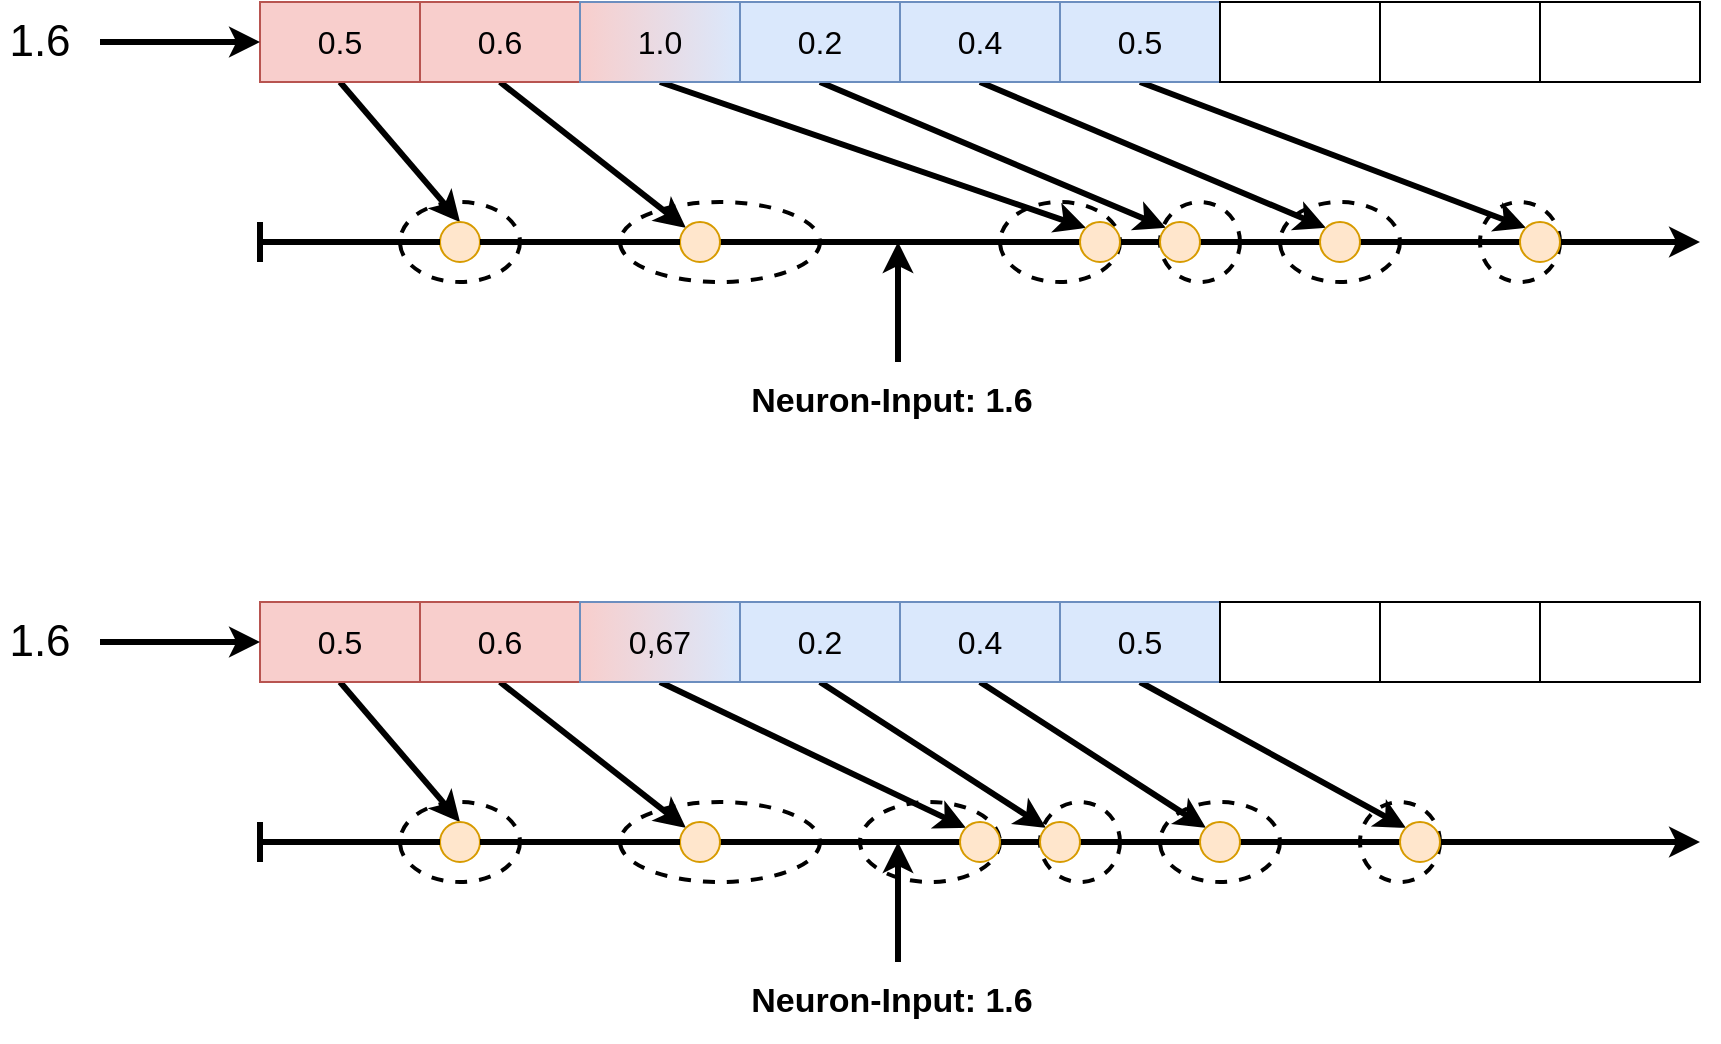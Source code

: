 <mxfile version="14.5.1" type="device"><diagram id="CBslpg_TgrgeNVAzF737" name="Seite-1"><mxGraphModel dx="1929" dy="927" grid="1" gridSize="10" guides="1" tooltips="1" connect="1" arrows="1" fold="1" page="1" pageScale="1" pageWidth="827" pageHeight="1169" math="0" shadow="0"><root><mxCell id="0"/><mxCell id="1" parent="0"/><mxCell id="8isY6Dd4hhjWALLa5Xrs-38" value="" style="ellipse;whiteSpace=wrap;html=1;dashed=1;strokeWidth=2;fillColor=none;" parent="1" vertex="1"><mxGeometry x="220" y="440" width="100" height="40" as="geometry"/></mxCell><mxCell id="8isY6Dd4hhjWALLa5Xrs-39" value="" style="ellipse;whiteSpace=wrap;html=1;dashed=1;strokeWidth=2;fillColor=none;" parent="1" vertex="1"><mxGeometry x="410" y="440" width="60" height="40" as="geometry"/></mxCell><mxCell id="8isY6Dd4hhjWALLa5Xrs-40" value="" style="ellipse;whiteSpace=wrap;html=1;dashed=1;strokeWidth=2;fillColor=none;" parent="1" vertex="1"><mxGeometry x="490" y="440" width="40" height="40" as="geometry"/></mxCell><mxCell id="8isY6Dd4hhjWALLa5Xrs-41" value="" style="ellipse;whiteSpace=wrap;html=1;dashed=1;strokeWidth=2;fillColor=none;" parent="1" vertex="1"><mxGeometry x="550" y="440" width="60" height="40" as="geometry"/></mxCell><mxCell id="8isY6Dd4hhjWALLa5Xrs-42" value="" style="ellipse;whiteSpace=wrap;html=1;dashed=1;strokeWidth=2;fillColor=none;" parent="1" vertex="1"><mxGeometry x="110" y="440" width="60" height="40" as="geometry"/></mxCell><mxCell id="8isY6Dd4hhjWALLa5Xrs-43" style="rounded=0;orthogonalLoop=1;jettySize=auto;html=1;entryX=0.5;entryY=0;entryDx=0;entryDy=0;strokeWidth=3;exitX=0.5;exitY=1;exitDx=0;exitDy=0;" parent="1" source="8isY6Dd4hhjWALLa5Xrs-44" target="8isY6Dd4hhjWALLa5Xrs-58" edge="1"><mxGeometry relative="1" as="geometry"/></mxCell><mxCell id="8isY6Dd4hhjWALLa5Xrs-44" value="0.5" style="rounded=0;whiteSpace=wrap;html=1;fillColor=#f8cecc;strokeColor=#b85450;fontSize=16;" parent="1" vertex="1"><mxGeometry x="40" y="340" width="80" height="40" as="geometry"/></mxCell><mxCell id="8isY6Dd4hhjWALLa5Xrs-45" style="edgeStyle=none;rounded=0;orthogonalLoop=1;jettySize=auto;html=1;entryX=0;entryY=0;entryDx=0;entryDy=0;strokeWidth=3;exitX=0.5;exitY=1;exitDx=0;exitDy=0;" parent="1" source="8isY6Dd4hhjWALLa5Xrs-46" target="8isY6Dd4hhjWALLa5Xrs-60" edge="1"><mxGeometry relative="1" as="geometry"/></mxCell><mxCell id="8isY6Dd4hhjWALLa5Xrs-46" value="0.6" style="rounded=0;whiteSpace=wrap;html=1;fillColor=#f8cecc;strokeColor=#b85450;fontSize=16;" parent="1" vertex="1"><mxGeometry x="120" y="340" width="80" height="40" as="geometry"/></mxCell><mxCell id="8isY6Dd4hhjWALLa5Xrs-47" style="edgeStyle=none;rounded=0;orthogonalLoop=1;jettySize=auto;html=1;entryX=0;entryY=0;entryDx=0;entryDy=0;strokeWidth=3;exitX=0.5;exitY=1;exitDx=0;exitDy=0;" parent="1" source="8isY6Dd4hhjWALLa5Xrs-48" target="8isY6Dd4hhjWALLa5Xrs-62" edge="1"><mxGeometry relative="1" as="geometry"/></mxCell><mxCell id="8isY6Dd4hhjWALLa5Xrs-48" value="1.0" style="rounded=0;whiteSpace=wrap;html=1;fillColor=#dae8fc;strokeColor=#6c8ebf;fontSize=16;gradientColor=#F8CECC;gradientDirection=west;" parent="1" vertex="1"><mxGeometry x="200" y="340" width="80" height="40" as="geometry"/></mxCell><mxCell id="8isY6Dd4hhjWALLa5Xrs-49" style="edgeStyle=none;rounded=0;orthogonalLoop=1;jettySize=auto;html=1;entryX=0;entryY=0;entryDx=0;entryDy=0;strokeWidth=3;exitX=0.5;exitY=1;exitDx=0;exitDy=0;" parent="1" source="8isY6Dd4hhjWALLa5Xrs-50" target="8isY6Dd4hhjWALLa5Xrs-63" edge="1"><mxGeometry relative="1" as="geometry"/></mxCell><mxCell id="8isY6Dd4hhjWALLa5Xrs-50" value="0.2" style="rounded=0;whiteSpace=wrap;html=1;fillColor=#dae8fc;strokeColor=#6c8ebf;fontSize=16;" parent="1" vertex="1"><mxGeometry x="280" y="340" width="80" height="40" as="geometry"/></mxCell><mxCell id="8isY6Dd4hhjWALLa5Xrs-51" style="edgeStyle=none;rounded=0;orthogonalLoop=1;jettySize=auto;html=1;entryX=0;entryY=0;entryDx=0;entryDy=0;strokeWidth=3;exitX=0.5;exitY=1;exitDx=0;exitDy=0;" parent="1" source="8isY6Dd4hhjWALLa5Xrs-52" target="8isY6Dd4hhjWALLa5Xrs-64" edge="1"><mxGeometry relative="1" as="geometry"/></mxCell><mxCell id="8isY6Dd4hhjWALLa5Xrs-52" value="0.4" style="rounded=0;whiteSpace=wrap;html=1;fillColor=#dae8fc;strokeColor=#6c8ebf;fontSize=16;" parent="1" vertex="1"><mxGeometry x="360" y="340" width="80" height="40" as="geometry"/></mxCell><mxCell id="8isY6Dd4hhjWALLa5Xrs-53" value="" style="endArrow=classic;html=1;strokeWidth=3;endFill=1;" parent="1" source="8isY6Dd4hhjWALLa5Xrs-60" edge="1"><mxGeometry width="50" height="50" relative="1" as="geometry"><mxPoint x="40" y="460" as="sourcePoint"/><mxPoint x="760" y="460" as="targetPoint"/><Array as="points"><mxPoint x="730" y="460"/></Array></mxGeometry></mxCell><mxCell id="8isY6Dd4hhjWALLa5Xrs-96" style="edgeStyle=none;rounded=0;orthogonalLoop=1;jettySize=auto;html=1;entryX=0;entryY=0;entryDx=0;entryDy=0;strokeWidth=3;exitX=0.5;exitY=1;exitDx=0;exitDy=0;" parent="1" source="8isY6Dd4hhjWALLa5Xrs-54" target="8isY6Dd4hhjWALLa5Xrs-95" edge="1"><mxGeometry relative="1" as="geometry"/></mxCell><mxCell id="8isY6Dd4hhjWALLa5Xrs-54" value="0.5" style="rounded=0;whiteSpace=wrap;html=1;fillColor=#dae8fc;strokeColor=#6c8ebf;fontSize=16;" parent="1" vertex="1"><mxGeometry x="440" y="340" width="80" height="40" as="geometry"/></mxCell><mxCell id="8isY6Dd4hhjWALLa5Xrs-55" value="" style="rounded=0;whiteSpace=wrap;html=1;" parent="1" vertex="1"><mxGeometry x="520" y="340" width="80" height="40" as="geometry"/></mxCell><mxCell id="8isY6Dd4hhjWALLa5Xrs-56" value="" style="rounded=0;whiteSpace=wrap;html=1;" parent="1" vertex="1"><mxGeometry x="600" y="340" width="80" height="40" as="geometry"/></mxCell><mxCell id="8isY6Dd4hhjWALLa5Xrs-57" value="" style="rounded=0;whiteSpace=wrap;html=1;" parent="1" vertex="1"><mxGeometry x="680" y="340" width="80" height="40" as="geometry"/></mxCell><mxCell id="8isY6Dd4hhjWALLa5Xrs-58" value="" style="ellipse;whiteSpace=wrap;html=1;aspect=fixed;fillColor=#ffe6cc;strokeColor=#d79b00;" parent="1" vertex="1"><mxGeometry x="130" y="450" width="20" height="20" as="geometry"/></mxCell><mxCell id="8isY6Dd4hhjWALLa5Xrs-59" value="" style="endArrow=none;html=1;strokeWidth=3;" parent="1" target="8isY6Dd4hhjWALLa5Xrs-58" edge="1"><mxGeometry width="50" height="50" relative="1" as="geometry"><mxPoint x="40" y="460" as="sourcePoint"/><mxPoint x="760" y="460" as="targetPoint"/></mxGeometry></mxCell><mxCell id="8isY6Dd4hhjWALLa5Xrs-60" value="" style="ellipse;whiteSpace=wrap;html=1;aspect=fixed;fillColor=#ffe6cc;strokeColor=#d79b00;" parent="1" vertex="1"><mxGeometry x="250" y="450" width="20" height="20" as="geometry"/></mxCell><mxCell id="8isY6Dd4hhjWALLa5Xrs-61" value="" style="endArrow=none;html=1;strokeWidth=3;" parent="1" source="8isY6Dd4hhjWALLa5Xrs-58" target="8isY6Dd4hhjWALLa5Xrs-60" edge="1"><mxGeometry width="50" height="50" relative="1" as="geometry"><mxPoint x="130" y="460" as="sourcePoint"/><mxPoint x="760" y="460" as="targetPoint"/></mxGeometry></mxCell><mxCell id="8isY6Dd4hhjWALLa5Xrs-62" value="" style="ellipse;whiteSpace=wrap;html=1;aspect=fixed;fillColor=#ffe6cc;strokeColor=#d79b00;" parent="1" vertex="1"><mxGeometry x="450" y="450" width="20" height="20" as="geometry"/></mxCell><mxCell id="8isY6Dd4hhjWALLa5Xrs-63" value="" style="ellipse;whiteSpace=wrap;html=1;aspect=fixed;fillColor=#ffe6cc;strokeColor=#d79b00;" parent="1" vertex="1"><mxGeometry x="490" y="450" width="20" height="20" as="geometry"/></mxCell><mxCell id="8isY6Dd4hhjWALLa5Xrs-64" value="" style="ellipse;whiteSpace=wrap;html=1;aspect=fixed;fillColor=#ffe6cc;strokeColor=#d79b00;" parent="1" vertex="1"><mxGeometry x="570" y="450" width="20" height="20" as="geometry"/></mxCell><mxCell id="8isY6Dd4hhjWALLa5Xrs-94" value="" style="ellipse;whiteSpace=wrap;html=1;dashed=1;strokeWidth=2;fillColor=none;" parent="1" vertex="1"><mxGeometry x="650" y="440" width="40" height="40" as="geometry"/></mxCell><mxCell id="8isY6Dd4hhjWALLa5Xrs-95" value="" style="ellipse;whiteSpace=wrap;html=1;aspect=fixed;fillColor=#ffe6cc;strokeColor=#d79b00;" parent="1" vertex="1"><mxGeometry x="670" y="450" width="20" height="20" as="geometry"/></mxCell><mxCell id="8isY6Dd4hhjWALLa5Xrs-127" value="" style="endArrow=classic;html=1;strokeWidth=3;" parent="1" edge="1"><mxGeometry width="50" height="50" relative="1" as="geometry"><mxPoint x="359" y="520" as="sourcePoint"/><mxPoint x="359" y="460" as="targetPoint"/></mxGeometry></mxCell><mxCell id="8isY6Dd4hhjWALLa5Xrs-130" value="Neuron-Input: 1.6" style="text;html=1;strokeColor=none;fillColor=none;align=center;verticalAlign=middle;whiteSpace=wrap;rounded=0;dashed=1;fontSize=17;fontStyle=1" parent="1" vertex="1"><mxGeometry x="262" y="520" width="188" height="40" as="geometry"/></mxCell><mxCell id="8isY6Dd4hhjWALLa5Xrs-133" value="" style="endArrow=none;html=1;strokeWidth=3;fontSize=16;" parent="1" edge="1"><mxGeometry width="50" height="50" relative="1" as="geometry"><mxPoint x="40" y="470" as="sourcePoint"/><mxPoint x="40" y="450" as="targetPoint"/></mxGeometry></mxCell><mxCell id="Yc7lsDw7g9HpOX_VH0xh-1" value="" style="endArrow=classic;html=1;strokeWidth=3;entryX=0;entryY=0.5;entryDx=0;entryDy=0;" parent="1" edge="1"><mxGeometry width="50" height="50" relative="1" as="geometry"><mxPoint x="-40" y="360" as="sourcePoint"/><mxPoint x="40" y="360" as="targetPoint"/></mxGeometry></mxCell><mxCell id="Yc7lsDw7g9HpOX_VH0xh-2" value="1.6" style="text;html=1;strokeColor=none;fillColor=none;align=center;verticalAlign=middle;whiteSpace=wrap;rounded=0;fontSize=22;" parent="1" vertex="1"><mxGeometry x="-90" y="350" width="40" height="20" as="geometry"/></mxCell><mxCell id="F4-C8_SH8ZS5bplQqgIl-1" value="" style="ellipse;whiteSpace=wrap;html=1;dashed=1;strokeWidth=2;fillColor=none;" vertex="1" parent="1"><mxGeometry x="220" y="740" width="100" height="40" as="geometry"/></mxCell><mxCell id="F4-C8_SH8ZS5bplQqgIl-2" value="" style="ellipse;whiteSpace=wrap;html=1;dashed=1;strokeWidth=2;fillColor=none;" vertex="1" parent="1"><mxGeometry x="340" y="740" width="70" height="40" as="geometry"/></mxCell><mxCell id="F4-C8_SH8ZS5bplQqgIl-3" value="" style="ellipse;whiteSpace=wrap;html=1;dashed=1;strokeWidth=2;fillColor=none;" vertex="1" parent="1"><mxGeometry x="430" y="740" width="40" height="40" as="geometry"/></mxCell><mxCell id="F4-C8_SH8ZS5bplQqgIl-4" value="" style="ellipse;whiteSpace=wrap;html=1;dashed=1;strokeWidth=2;fillColor=none;" vertex="1" parent="1"><mxGeometry x="490" y="740" width="60" height="40" as="geometry"/></mxCell><mxCell id="F4-C8_SH8ZS5bplQqgIl-5" value="" style="ellipse;whiteSpace=wrap;html=1;dashed=1;strokeWidth=2;fillColor=none;" vertex="1" parent="1"><mxGeometry x="110" y="740" width="60" height="40" as="geometry"/></mxCell><mxCell id="F4-C8_SH8ZS5bplQqgIl-6" style="rounded=0;orthogonalLoop=1;jettySize=auto;html=1;entryX=0.5;entryY=0;entryDx=0;entryDy=0;strokeWidth=3;exitX=0.5;exitY=1;exitDx=0;exitDy=0;" edge="1" parent="1" source="F4-C8_SH8ZS5bplQqgIl-7" target="F4-C8_SH8ZS5bplQqgIl-22"><mxGeometry relative="1" as="geometry"/></mxCell><mxCell id="F4-C8_SH8ZS5bplQqgIl-7" value="0.5" style="rounded=0;whiteSpace=wrap;html=1;fillColor=#f8cecc;strokeColor=#b85450;fontSize=16;" vertex="1" parent="1"><mxGeometry x="40" y="640" width="80" height="40" as="geometry"/></mxCell><mxCell id="F4-C8_SH8ZS5bplQqgIl-8" style="edgeStyle=none;rounded=0;orthogonalLoop=1;jettySize=auto;html=1;entryX=0;entryY=0;entryDx=0;entryDy=0;strokeWidth=3;exitX=0.5;exitY=1;exitDx=0;exitDy=0;" edge="1" parent="1" source="F4-C8_SH8ZS5bplQqgIl-9" target="F4-C8_SH8ZS5bplQqgIl-24"><mxGeometry relative="1" as="geometry"/></mxCell><mxCell id="F4-C8_SH8ZS5bplQqgIl-9" value="0.6" style="rounded=0;whiteSpace=wrap;html=1;fillColor=#f8cecc;strokeColor=#b85450;fontSize=16;" vertex="1" parent="1"><mxGeometry x="120" y="640" width="80" height="40" as="geometry"/></mxCell><mxCell id="F4-C8_SH8ZS5bplQqgIl-10" style="edgeStyle=none;rounded=0;orthogonalLoop=1;jettySize=auto;html=1;entryX=0;entryY=0;entryDx=0;entryDy=0;strokeWidth=3;exitX=0.5;exitY=1;exitDx=0;exitDy=0;" edge="1" parent="1" source="F4-C8_SH8ZS5bplQqgIl-11" target="F4-C8_SH8ZS5bplQqgIl-26"><mxGeometry relative="1" as="geometry"/></mxCell><mxCell id="F4-C8_SH8ZS5bplQqgIl-11" value="0,67" style="rounded=0;whiteSpace=wrap;html=1;fillColor=#dae8fc;strokeColor=#6c8ebf;fontSize=16;gradientColor=#F8CECC;gradientDirection=west;" vertex="1" parent="1"><mxGeometry x="200" y="640" width="80" height="40" as="geometry"/></mxCell><mxCell id="F4-C8_SH8ZS5bplQqgIl-12" style="edgeStyle=none;rounded=0;orthogonalLoop=1;jettySize=auto;html=1;entryX=0;entryY=0;entryDx=0;entryDy=0;strokeWidth=3;exitX=0.5;exitY=1;exitDx=0;exitDy=0;" edge="1" parent="1" source="F4-C8_SH8ZS5bplQqgIl-13" target="F4-C8_SH8ZS5bplQqgIl-27"><mxGeometry relative="1" as="geometry"/></mxCell><mxCell id="F4-C8_SH8ZS5bplQqgIl-13" value="0.2" style="rounded=0;whiteSpace=wrap;html=1;fillColor=#dae8fc;strokeColor=#6c8ebf;fontSize=16;" vertex="1" parent="1"><mxGeometry x="280" y="640" width="80" height="40" as="geometry"/></mxCell><mxCell id="F4-C8_SH8ZS5bplQqgIl-14" style="edgeStyle=none;rounded=0;orthogonalLoop=1;jettySize=auto;html=1;entryX=0;entryY=0;entryDx=0;entryDy=0;strokeWidth=3;exitX=0.5;exitY=1;exitDx=0;exitDy=0;" edge="1" parent="1" source="F4-C8_SH8ZS5bplQqgIl-15" target="F4-C8_SH8ZS5bplQqgIl-28"><mxGeometry relative="1" as="geometry"/></mxCell><mxCell id="F4-C8_SH8ZS5bplQqgIl-15" value="0.4" style="rounded=0;whiteSpace=wrap;html=1;fillColor=#dae8fc;strokeColor=#6c8ebf;fontSize=16;" vertex="1" parent="1"><mxGeometry x="360" y="640" width="80" height="40" as="geometry"/></mxCell><mxCell id="F4-C8_SH8ZS5bplQqgIl-16" value="" style="endArrow=classic;html=1;strokeWidth=3;endFill=1;" edge="1" parent="1" source="F4-C8_SH8ZS5bplQqgIl-24"><mxGeometry width="50" height="50" relative="1" as="geometry"><mxPoint x="40" y="760" as="sourcePoint"/><mxPoint x="760" y="760" as="targetPoint"/><Array as="points"><mxPoint x="730" y="760"/></Array></mxGeometry></mxCell><mxCell id="F4-C8_SH8ZS5bplQqgIl-17" style="edgeStyle=none;rounded=0;orthogonalLoop=1;jettySize=auto;html=1;entryX=0;entryY=0;entryDx=0;entryDy=0;strokeWidth=3;exitX=0.5;exitY=1;exitDx=0;exitDy=0;" edge="1" parent="1" source="F4-C8_SH8ZS5bplQqgIl-18" target="F4-C8_SH8ZS5bplQqgIl-30"><mxGeometry relative="1" as="geometry"/></mxCell><mxCell id="F4-C8_SH8ZS5bplQqgIl-18" value="0.5" style="rounded=0;whiteSpace=wrap;html=1;fillColor=#dae8fc;strokeColor=#6c8ebf;fontSize=16;" vertex="1" parent="1"><mxGeometry x="440" y="640" width="80" height="40" as="geometry"/></mxCell><mxCell id="F4-C8_SH8ZS5bplQqgIl-19" value="" style="rounded=0;whiteSpace=wrap;html=1;" vertex="1" parent="1"><mxGeometry x="520" y="640" width="80" height="40" as="geometry"/></mxCell><mxCell id="F4-C8_SH8ZS5bplQqgIl-20" value="" style="rounded=0;whiteSpace=wrap;html=1;" vertex="1" parent="1"><mxGeometry x="600" y="640" width="80" height="40" as="geometry"/></mxCell><mxCell id="F4-C8_SH8ZS5bplQqgIl-21" value="" style="rounded=0;whiteSpace=wrap;html=1;" vertex="1" parent="1"><mxGeometry x="680" y="640" width="80" height="40" as="geometry"/></mxCell><mxCell id="F4-C8_SH8ZS5bplQqgIl-22" value="" style="ellipse;whiteSpace=wrap;html=1;aspect=fixed;fillColor=#ffe6cc;strokeColor=#d79b00;" vertex="1" parent="1"><mxGeometry x="130" y="750" width="20" height="20" as="geometry"/></mxCell><mxCell id="F4-C8_SH8ZS5bplQqgIl-23" value="" style="endArrow=none;html=1;strokeWidth=3;" edge="1" parent="1" target="F4-C8_SH8ZS5bplQqgIl-22"><mxGeometry width="50" height="50" relative="1" as="geometry"><mxPoint x="40" y="760" as="sourcePoint"/><mxPoint x="760" y="760" as="targetPoint"/></mxGeometry></mxCell><mxCell id="F4-C8_SH8ZS5bplQqgIl-24" value="" style="ellipse;whiteSpace=wrap;html=1;aspect=fixed;fillColor=#ffe6cc;strokeColor=#d79b00;" vertex="1" parent="1"><mxGeometry x="250" y="750" width="20" height="20" as="geometry"/></mxCell><mxCell id="F4-C8_SH8ZS5bplQqgIl-25" value="" style="endArrow=none;html=1;strokeWidth=3;" edge="1" parent="1" source="F4-C8_SH8ZS5bplQqgIl-22" target="F4-C8_SH8ZS5bplQqgIl-24"><mxGeometry width="50" height="50" relative="1" as="geometry"><mxPoint x="130" y="760" as="sourcePoint"/><mxPoint x="760" y="760" as="targetPoint"/></mxGeometry></mxCell><mxCell id="F4-C8_SH8ZS5bplQqgIl-26" value="" style="ellipse;whiteSpace=wrap;html=1;aspect=fixed;fillColor=#ffe6cc;strokeColor=#d79b00;" vertex="1" parent="1"><mxGeometry x="390" y="750" width="20" height="20" as="geometry"/></mxCell><mxCell id="F4-C8_SH8ZS5bplQqgIl-27" value="" style="ellipse;whiteSpace=wrap;html=1;aspect=fixed;fillColor=#ffe6cc;strokeColor=#d79b00;" vertex="1" parent="1"><mxGeometry x="430" y="750" width="20" height="20" as="geometry"/></mxCell><mxCell id="F4-C8_SH8ZS5bplQqgIl-28" value="" style="ellipse;whiteSpace=wrap;html=1;aspect=fixed;fillColor=#ffe6cc;strokeColor=#d79b00;" vertex="1" parent="1"><mxGeometry x="510" y="750" width="20" height="20" as="geometry"/></mxCell><mxCell id="F4-C8_SH8ZS5bplQqgIl-29" value="" style="ellipse;whiteSpace=wrap;html=1;dashed=1;strokeWidth=2;fillColor=none;" vertex="1" parent="1"><mxGeometry x="590" y="740" width="40" height="40" as="geometry"/></mxCell><mxCell id="F4-C8_SH8ZS5bplQqgIl-30" value="" style="ellipse;whiteSpace=wrap;html=1;aspect=fixed;fillColor=#ffe6cc;strokeColor=#d79b00;" vertex="1" parent="1"><mxGeometry x="610" y="750" width="20" height="20" as="geometry"/></mxCell><mxCell id="F4-C8_SH8ZS5bplQqgIl-31" value="" style="endArrow=none;html=1;strokeWidth=3;fontSize=16;" edge="1" parent="1"><mxGeometry width="50" height="50" relative="1" as="geometry"><mxPoint x="40" y="770" as="sourcePoint"/><mxPoint x="40" y="750" as="targetPoint"/></mxGeometry></mxCell><mxCell id="F4-C8_SH8ZS5bplQqgIl-32" value="" style="endArrow=classic;html=1;strokeWidth=3;entryX=0;entryY=0.5;entryDx=0;entryDy=0;" edge="1" parent="1"><mxGeometry width="50" height="50" relative="1" as="geometry"><mxPoint x="-40" y="660" as="sourcePoint"/><mxPoint x="40" y="660" as="targetPoint"/></mxGeometry></mxCell><mxCell id="F4-C8_SH8ZS5bplQqgIl-33" value="1.6" style="text;html=1;strokeColor=none;fillColor=none;align=center;verticalAlign=middle;whiteSpace=wrap;rounded=0;fontSize=22;" vertex="1" parent="1"><mxGeometry x="-90" y="650" width="40" height="20" as="geometry"/></mxCell><mxCell id="F4-C8_SH8ZS5bplQqgIl-34" value="" style="endArrow=classic;html=1;strokeWidth=3;" edge="1" parent="1"><mxGeometry width="50" height="50" relative="1" as="geometry"><mxPoint x="359" y="820" as="sourcePoint"/><mxPoint x="359" y="760" as="targetPoint"/></mxGeometry></mxCell><mxCell id="F4-C8_SH8ZS5bplQqgIl-35" value="Neuron-Input: 1.6" style="text;html=1;strokeColor=none;fillColor=none;align=center;verticalAlign=middle;whiteSpace=wrap;rounded=0;dashed=1;fontSize=17;fontStyle=1" vertex="1" parent="1"><mxGeometry x="262" y="820" width="188" height="40" as="geometry"/></mxCell></root></mxGraphModel></diagram></mxfile>